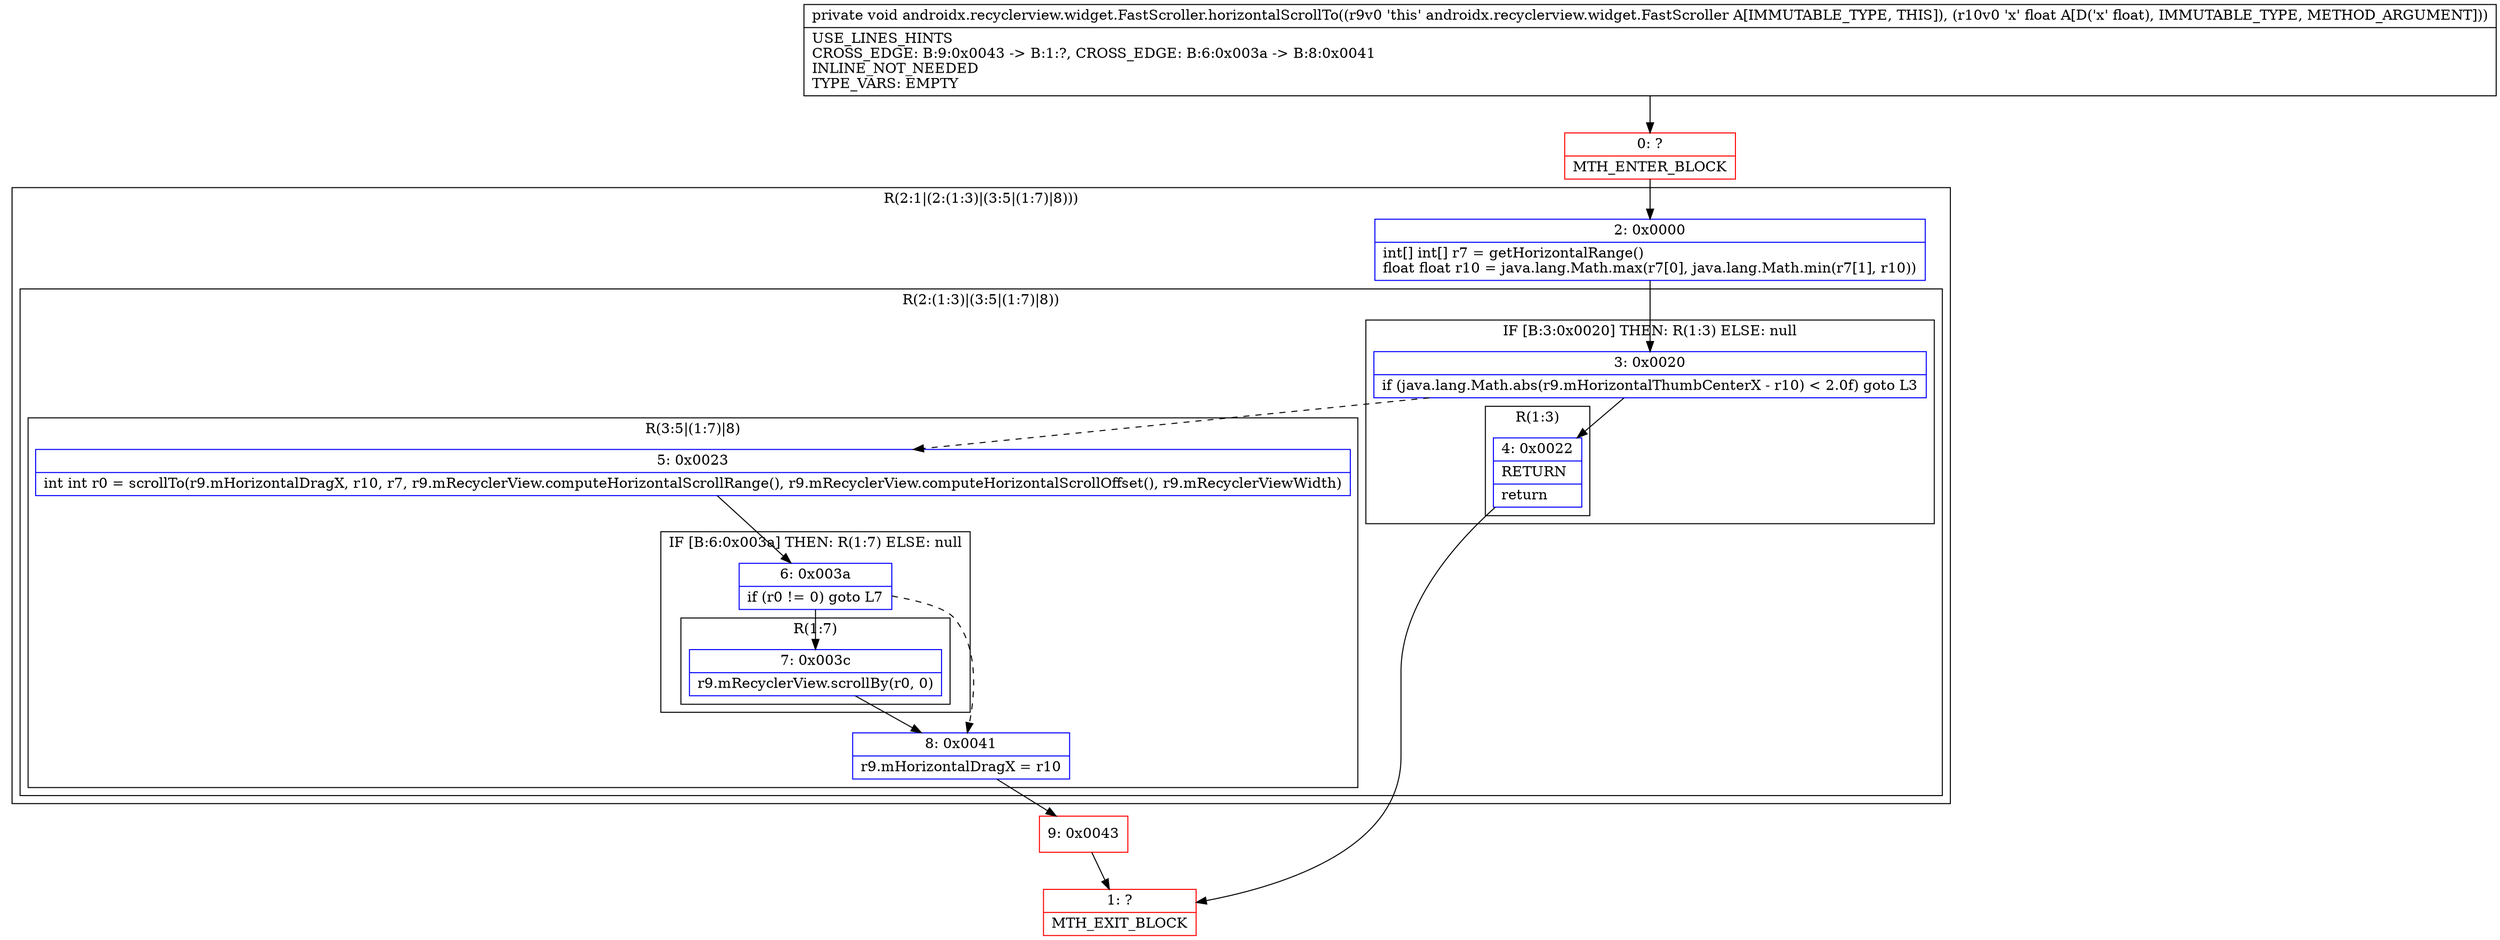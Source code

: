 digraph "CFG forandroidx.recyclerview.widget.FastScroller.horizontalScrollTo(F)V" {
subgraph cluster_Region_1738013533 {
label = "R(2:1|(2:(1:3)|(3:5|(1:7)|8)))";
node [shape=record,color=blue];
Node_2 [shape=record,label="{2\:\ 0x0000|int[] int[] r7 = getHorizontalRange()\lfloat float r10 = java.lang.Math.max(r7[0], java.lang.Math.min(r7[1], r10))\l}"];
subgraph cluster_Region_1732644139 {
label = "R(2:(1:3)|(3:5|(1:7)|8))";
node [shape=record,color=blue];
subgraph cluster_IfRegion_2077207681 {
label = "IF [B:3:0x0020] THEN: R(1:3) ELSE: null";
node [shape=record,color=blue];
Node_3 [shape=record,label="{3\:\ 0x0020|if (java.lang.Math.abs(r9.mHorizontalThumbCenterX \- r10) \< 2.0f) goto L3\l}"];
subgraph cluster_Region_1296518349 {
label = "R(1:3)";
node [shape=record,color=blue];
Node_4 [shape=record,label="{4\:\ 0x0022|RETURN\l|return\l}"];
}
}
subgraph cluster_Region_1279911974 {
label = "R(3:5|(1:7)|8)";
node [shape=record,color=blue];
Node_5 [shape=record,label="{5\:\ 0x0023|int int r0 = scrollTo(r9.mHorizontalDragX, r10, r7, r9.mRecyclerView.computeHorizontalScrollRange(), r9.mRecyclerView.computeHorizontalScrollOffset(), r9.mRecyclerViewWidth)\l}"];
subgraph cluster_IfRegion_635763224 {
label = "IF [B:6:0x003a] THEN: R(1:7) ELSE: null";
node [shape=record,color=blue];
Node_6 [shape=record,label="{6\:\ 0x003a|if (r0 != 0) goto L7\l}"];
subgraph cluster_Region_2112987370 {
label = "R(1:7)";
node [shape=record,color=blue];
Node_7 [shape=record,label="{7\:\ 0x003c|r9.mRecyclerView.scrollBy(r0, 0)\l}"];
}
}
Node_8 [shape=record,label="{8\:\ 0x0041|r9.mHorizontalDragX = r10\l}"];
}
}
}
Node_0 [shape=record,color=red,label="{0\:\ ?|MTH_ENTER_BLOCK\l}"];
Node_1 [shape=record,color=red,label="{1\:\ ?|MTH_EXIT_BLOCK\l}"];
Node_9 [shape=record,color=red,label="{9\:\ 0x0043}"];
MethodNode[shape=record,label="{private void androidx.recyclerview.widget.FastScroller.horizontalScrollTo((r9v0 'this' androidx.recyclerview.widget.FastScroller A[IMMUTABLE_TYPE, THIS]), (r10v0 'x' float A[D('x' float), IMMUTABLE_TYPE, METHOD_ARGUMENT]))  | USE_LINES_HINTS\lCROSS_EDGE: B:9:0x0043 \-\> B:1:?, CROSS_EDGE: B:6:0x003a \-\> B:8:0x0041\lINLINE_NOT_NEEDED\lTYPE_VARS: EMPTY\l}"];
MethodNode -> Node_0;Node_2 -> Node_3;
Node_3 -> Node_4;
Node_3 -> Node_5[style=dashed];
Node_4 -> Node_1;
Node_5 -> Node_6;
Node_6 -> Node_7;
Node_6 -> Node_8[style=dashed];
Node_7 -> Node_8;
Node_8 -> Node_9;
Node_0 -> Node_2;
Node_9 -> Node_1;
}

